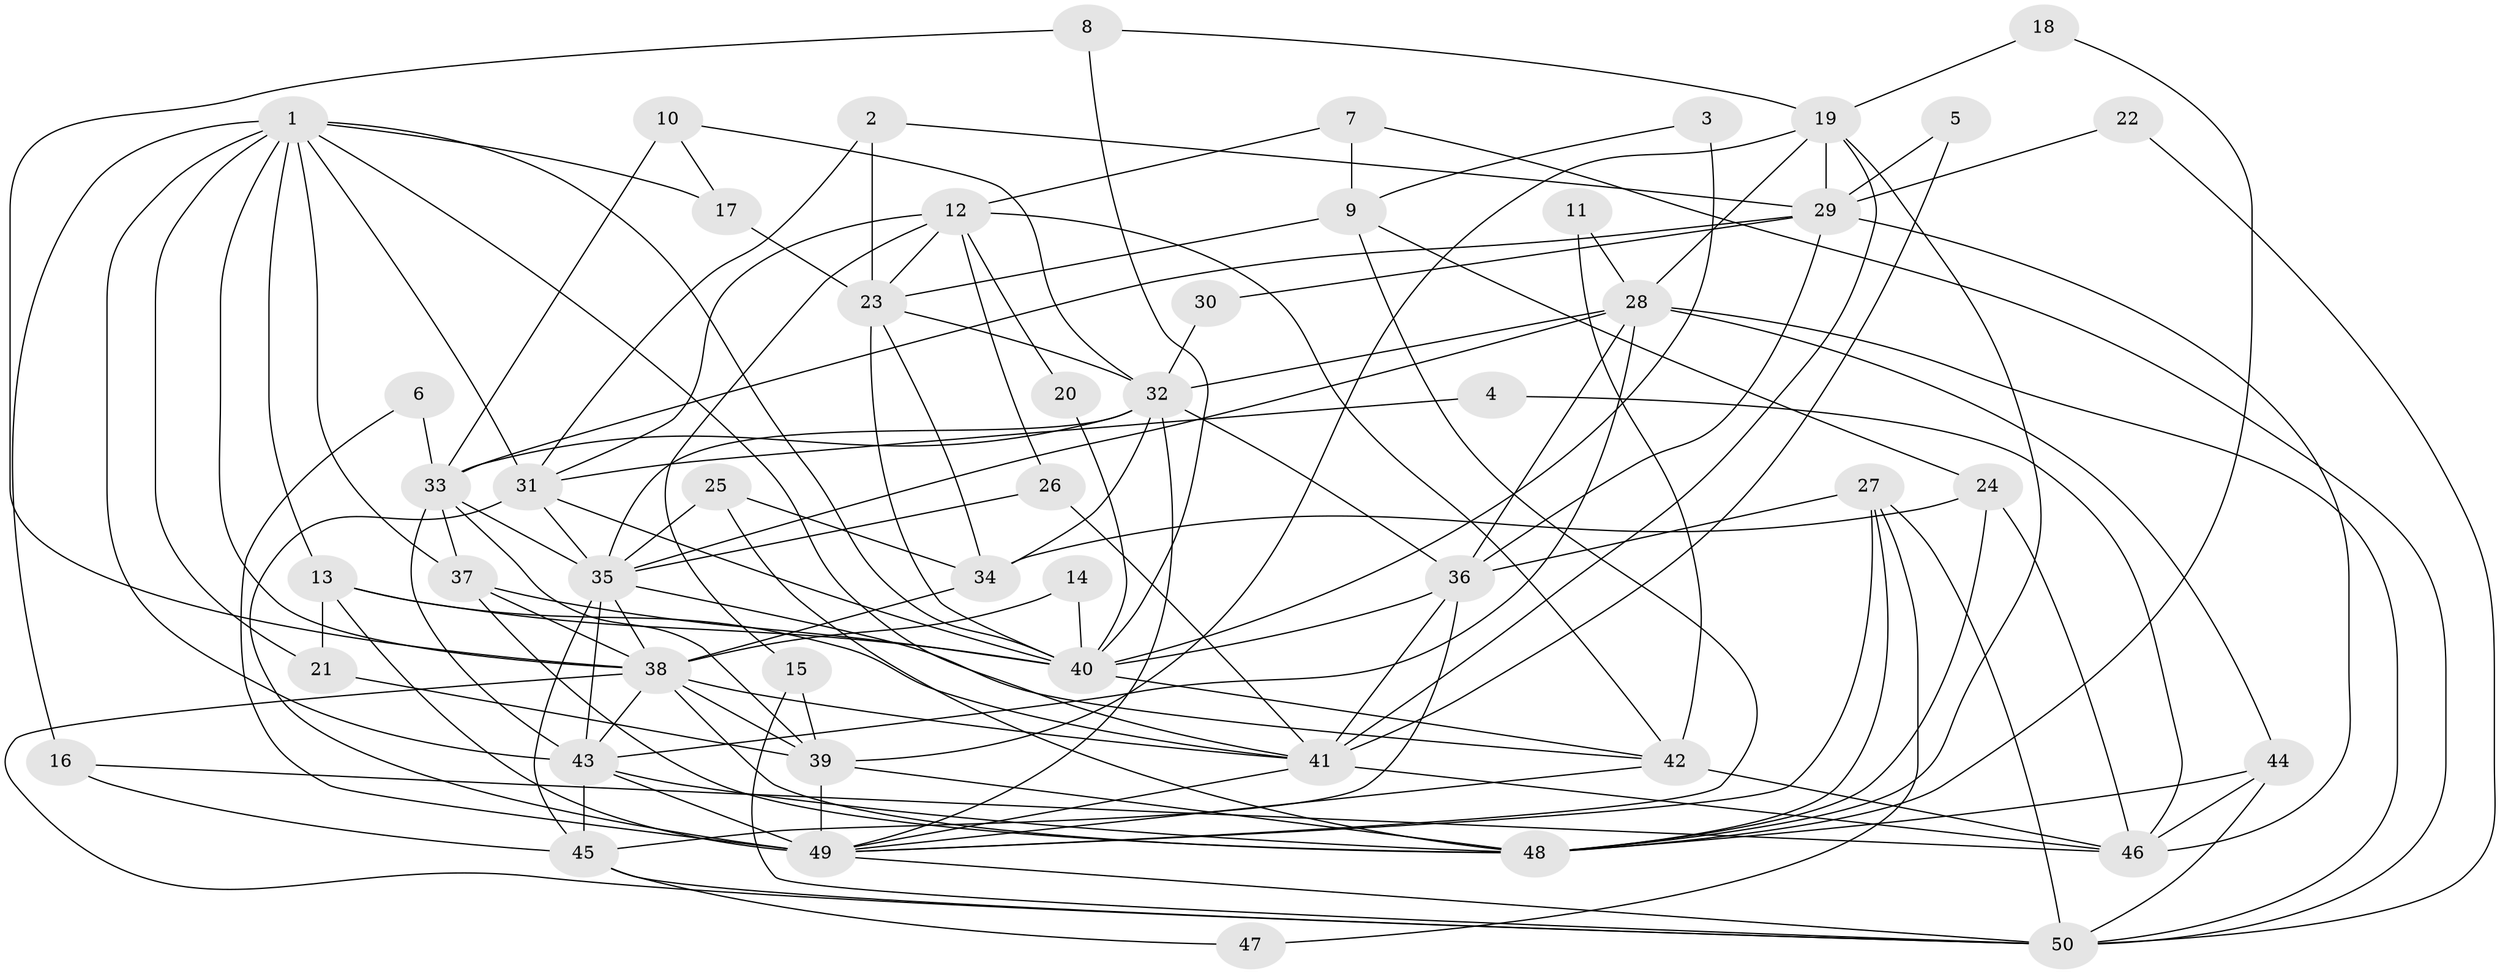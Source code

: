 // original degree distribution, {5: 0.21, 4: 0.2, 3: 0.29, 2: 0.14, 6: 0.12, 7: 0.04}
// Generated by graph-tools (version 1.1) at 2025/26/03/09/25 03:26:11]
// undirected, 50 vertices, 134 edges
graph export_dot {
graph [start="1"]
  node [color=gray90,style=filled];
  1;
  2;
  3;
  4;
  5;
  6;
  7;
  8;
  9;
  10;
  11;
  12;
  13;
  14;
  15;
  16;
  17;
  18;
  19;
  20;
  21;
  22;
  23;
  24;
  25;
  26;
  27;
  28;
  29;
  30;
  31;
  32;
  33;
  34;
  35;
  36;
  37;
  38;
  39;
  40;
  41;
  42;
  43;
  44;
  45;
  46;
  47;
  48;
  49;
  50;
  1 -- 13 [weight=1.0];
  1 -- 16 [weight=1.0];
  1 -- 17 [weight=1.0];
  1 -- 21 [weight=1.0];
  1 -- 31 [weight=1.0];
  1 -- 37 [weight=1.0];
  1 -- 38 [weight=1.0];
  1 -- 40 [weight=1.0];
  1 -- 41 [weight=1.0];
  1 -- 43 [weight=1.0];
  2 -- 23 [weight=1.0];
  2 -- 29 [weight=1.0];
  2 -- 31 [weight=1.0];
  3 -- 9 [weight=1.0];
  3 -- 40 [weight=2.0];
  4 -- 31 [weight=1.0];
  4 -- 46 [weight=1.0];
  5 -- 29 [weight=1.0];
  5 -- 41 [weight=1.0];
  6 -- 33 [weight=1.0];
  6 -- 49 [weight=1.0];
  7 -- 9 [weight=1.0];
  7 -- 12 [weight=1.0];
  7 -- 50 [weight=1.0];
  8 -- 19 [weight=1.0];
  8 -- 38 [weight=1.0];
  8 -- 40 [weight=1.0];
  9 -- 23 [weight=1.0];
  9 -- 24 [weight=1.0];
  9 -- 49 [weight=1.0];
  10 -- 17 [weight=1.0];
  10 -- 32 [weight=1.0];
  10 -- 33 [weight=2.0];
  11 -- 28 [weight=1.0];
  11 -- 42 [weight=1.0];
  12 -- 15 [weight=1.0];
  12 -- 20 [weight=1.0];
  12 -- 23 [weight=1.0];
  12 -- 26 [weight=1.0];
  12 -- 31 [weight=1.0];
  12 -- 42 [weight=2.0];
  13 -- 21 [weight=1.0];
  13 -- 40 [weight=1.0];
  13 -- 41 [weight=1.0];
  13 -- 49 [weight=1.0];
  14 -- 38 [weight=1.0];
  14 -- 40 [weight=1.0];
  15 -- 39 [weight=1.0];
  15 -- 50 [weight=1.0];
  16 -- 45 [weight=1.0];
  16 -- 46 [weight=1.0];
  17 -- 23 [weight=1.0];
  18 -- 19 [weight=1.0];
  18 -- 48 [weight=1.0];
  19 -- 28 [weight=1.0];
  19 -- 29 [weight=1.0];
  19 -- 39 [weight=1.0];
  19 -- 41 [weight=1.0];
  19 -- 48 [weight=1.0];
  20 -- 40 [weight=1.0];
  21 -- 39 [weight=2.0];
  22 -- 29 [weight=1.0];
  22 -- 50 [weight=1.0];
  23 -- 32 [weight=1.0];
  23 -- 34 [weight=1.0];
  23 -- 40 [weight=1.0];
  24 -- 34 [weight=1.0];
  24 -- 46 [weight=1.0];
  24 -- 48 [weight=1.0];
  25 -- 34 [weight=1.0];
  25 -- 35 [weight=1.0];
  25 -- 48 [weight=1.0];
  26 -- 35 [weight=1.0];
  26 -- 41 [weight=1.0];
  27 -- 36 [weight=1.0];
  27 -- 47 [weight=1.0];
  27 -- 48 [weight=1.0];
  27 -- 49 [weight=1.0];
  27 -- 50 [weight=1.0];
  28 -- 32 [weight=1.0];
  28 -- 35 [weight=2.0];
  28 -- 36 [weight=1.0];
  28 -- 43 [weight=1.0];
  28 -- 44 [weight=1.0];
  28 -- 50 [weight=1.0];
  29 -- 30 [weight=1.0];
  29 -- 33 [weight=1.0];
  29 -- 36 [weight=1.0];
  29 -- 46 [weight=1.0];
  30 -- 32 [weight=1.0];
  31 -- 35 [weight=1.0];
  31 -- 40 [weight=1.0];
  31 -- 49 [weight=2.0];
  32 -- 33 [weight=1.0];
  32 -- 34 [weight=1.0];
  32 -- 35 [weight=1.0];
  32 -- 36 [weight=1.0];
  32 -- 49 [weight=1.0];
  33 -- 35 [weight=1.0];
  33 -- 37 [weight=1.0];
  33 -- 39 [weight=1.0];
  33 -- 43 [weight=1.0];
  34 -- 38 [weight=1.0];
  35 -- 38 [weight=1.0];
  35 -- 42 [weight=1.0];
  35 -- 43 [weight=1.0];
  35 -- 45 [weight=1.0];
  36 -- 40 [weight=1.0];
  36 -- 41 [weight=2.0];
  36 -- 45 [weight=1.0];
  37 -- 38 [weight=1.0];
  37 -- 40 [weight=2.0];
  37 -- 48 [weight=1.0];
  38 -- 39 [weight=2.0];
  38 -- 41 [weight=1.0];
  38 -- 43 [weight=1.0];
  38 -- 48 [weight=1.0];
  38 -- 50 [weight=1.0];
  39 -- 48 [weight=1.0];
  39 -- 49 [weight=2.0];
  40 -- 42 [weight=1.0];
  41 -- 46 [weight=1.0];
  41 -- 49 [weight=1.0];
  42 -- 46 [weight=1.0];
  42 -- 49 [weight=1.0];
  43 -- 45 [weight=1.0];
  43 -- 48 [weight=1.0];
  43 -- 49 [weight=1.0];
  44 -- 46 [weight=1.0];
  44 -- 48 [weight=1.0];
  44 -- 50 [weight=1.0];
  45 -- 47 [weight=1.0];
  45 -- 50 [weight=1.0];
  49 -- 50 [weight=1.0];
}
